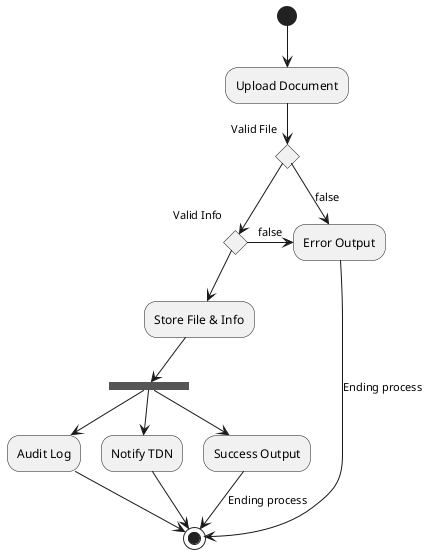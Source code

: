 @startuml

(*) --> "Upload Document"

if "Valid File" then
    if "Valid Info" then
        --> Store File & Info
        --> ===Events===
            --> Audit Log
            ===Events=== --> "Notify TDN"
            ===Events=== --> "Success Output"
        "Success Output" -->[Ending process] (*)
        "Notify TDN" --> (*)
        "Audit Log" --> (*)
    else
        ->[false] "Error Output"
    endif
else
  ->[false] "Error Output"
  -->[Ending process] (*)
endif



@enduml